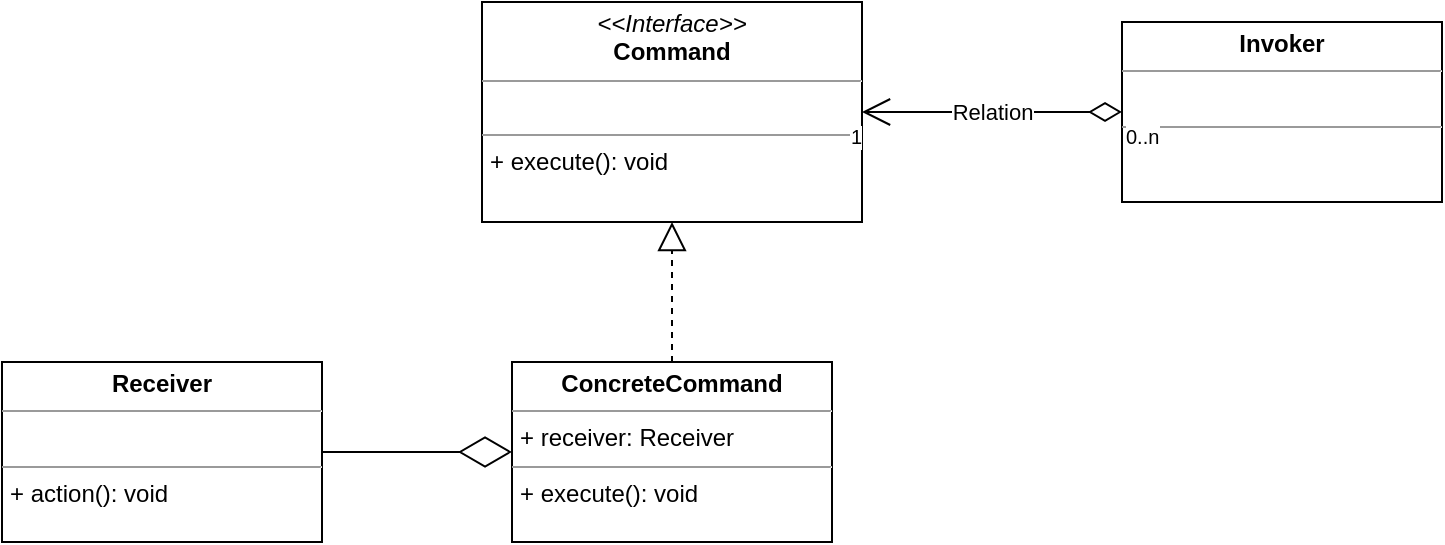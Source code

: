 <mxfile version="12.5.1" type="github">
  <diagram id="yZvIk-EH8Ej1EUAhiVC6" name="Page-1">
    <mxGraphModel dx="1186" dy="779" grid="1" gridSize="10" guides="1" tooltips="1" connect="1" arrows="1" fold="1" page="1" pageScale="1" pageWidth="850" pageHeight="1100" math="0" shadow="0">
      <root>
        <mxCell id="0"/>
        <mxCell id="1" parent="0"/>
        <mxCell id="sfI04hz0fIJnskIM5_Dg-1" value="&lt;p style=&quot;margin: 0px ; margin-top: 4px ; text-align: center&quot;&gt;&lt;i&gt;&amp;lt;&amp;lt;Interface&amp;gt;&amp;gt;&lt;/i&gt;&lt;br&gt;&lt;b&gt;Command&lt;/b&gt;&lt;/p&gt;&lt;hr size=&quot;1&quot;&gt;&lt;p style=&quot;margin: 0px ; margin-left: 4px&quot;&gt;&lt;br&gt;&lt;/p&gt;&lt;hr size=&quot;1&quot;&gt;&lt;p style=&quot;margin: 0px ; margin-left: 4px&quot;&gt;+ execute(): void&lt;br&gt;&lt;/p&gt;" style="verticalAlign=top;align=left;overflow=fill;fontSize=12;fontFamily=Helvetica;html=1;" vertex="1" parent="1">
          <mxGeometry x="290" y="40" width="190" height="110" as="geometry"/>
        </mxCell>
        <mxCell id="sfI04hz0fIJnskIM5_Dg-2" style="edgeStyle=orthogonalEdgeStyle;rounded=0;orthogonalLoop=1;jettySize=auto;html=1;exitX=0.5;exitY=1;exitDx=0;exitDy=0;" edge="1" parent="1" source="sfI04hz0fIJnskIM5_Dg-1" target="sfI04hz0fIJnskIM5_Dg-1">
          <mxGeometry relative="1" as="geometry"/>
        </mxCell>
        <mxCell id="sfI04hz0fIJnskIM5_Dg-3" value="&lt;p style=&quot;margin: 0px ; margin-top: 4px ; text-align: center&quot;&gt;&lt;b&gt;ConcreteCommand&lt;/b&gt;&lt;br&gt;&lt;/p&gt;&lt;hr size=&quot;1&quot;&gt;&lt;p style=&quot;margin: 0px ; margin-left: 4px&quot;&gt;+ receiver: Receiver&lt;/p&gt;&lt;hr size=&quot;1&quot;&gt;&lt;p style=&quot;margin: 0px ; margin-left: 4px&quot;&gt;+ execute(): void&lt;/p&gt;" style="verticalAlign=top;align=left;overflow=fill;fontSize=12;fontFamily=Helvetica;html=1;" vertex="1" parent="1">
          <mxGeometry x="305" y="220" width="160" height="90" as="geometry"/>
        </mxCell>
        <mxCell id="sfI04hz0fIJnskIM5_Dg-4" value="&lt;p style=&quot;margin: 0px ; margin-top: 4px ; text-align: center&quot;&gt;&lt;b&gt;Receiver&lt;/b&gt;&lt;/p&gt;&lt;hr size=&quot;1&quot;&gt;&lt;p style=&quot;margin: 0px ; margin-left: 4px&quot;&gt;&lt;br&gt;&lt;/p&gt;&lt;hr size=&quot;1&quot;&gt;&lt;p style=&quot;margin: 0px ; margin-left: 4px&quot;&gt;+ action(): void&lt;br&gt;&lt;/p&gt;" style="verticalAlign=top;align=left;overflow=fill;fontSize=12;fontFamily=Helvetica;html=1;" vertex="1" parent="1">
          <mxGeometry x="50" y="220" width="160" height="90" as="geometry"/>
        </mxCell>
        <mxCell id="sfI04hz0fIJnskIM5_Dg-5" value="" style="endArrow=diamondThin;endFill=0;endSize=24;html=1;entryX=0;entryY=0.5;entryDx=0;entryDy=0;exitX=1;exitY=0.5;exitDx=0;exitDy=0;" edge="1" parent="1" source="sfI04hz0fIJnskIM5_Dg-4" target="sfI04hz0fIJnskIM5_Dg-3">
          <mxGeometry width="160" relative="1" as="geometry">
            <mxPoint x="50" y="330" as="sourcePoint"/>
            <mxPoint x="210" y="330" as="targetPoint"/>
          </mxGeometry>
        </mxCell>
        <mxCell id="sfI04hz0fIJnskIM5_Dg-6" value="" style="endArrow=block;dashed=1;endFill=0;endSize=12;html=1;entryX=0.5;entryY=1;entryDx=0;entryDy=0;" edge="1" parent="1" source="sfI04hz0fIJnskIM5_Dg-3" target="sfI04hz0fIJnskIM5_Dg-1">
          <mxGeometry width="160" relative="1" as="geometry">
            <mxPoint x="50" y="330" as="sourcePoint"/>
            <mxPoint x="210" y="330" as="targetPoint"/>
          </mxGeometry>
        </mxCell>
        <mxCell id="sfI04hz0fIJnskIM5_Dg-9" value="&lt;p style=&quot;margin: 0px ; margin-top: 4px ; text-align: center&quot;&gt;&lt;b&gt;Invoker&lt;/b&gt;&lt;br&gt;&lt;/p&gt;&lt;hr size=&quot;1&quot;&gt;&lt;p style=&quot;margin: 0px ; margin-left: 4px&quot;&gt;&lt;br&gt;&lt;/p&gt;&lt;hr size=&quot;1&quot;&gt;&lt;p style=&quot;margin: 0px ; margin-left: 4px&quot;&gt;&lt;br&gt;&lt;/p&gt;" style="verticalAlign=top;align=left;overflow=fill;fontSize=12;fontFamily=Helvetica;html=1;" vertex="1" parent="1">
          <mxGeometry x="610" y="50" width="160" height="90" as="geometry"/>
        </mxCell>
        <mxCell id="sfI04hz0fIJnskIM5_Dg-10" value="Relation" style="endArrow=open;html=1;endSize=12;startArrow=diamondThin;startSize=14;startFill=0;edgeStyle=orthogonalEdgeStyle;entryX=1;entryY=0.5;entryDx=0;entryDy=0;exitX=0;exitY=0.5;exitDx=0;exitDy=0;" edge="1" parent="1" source="sfI04hz0fIJnskIM5_Dg-9" target="sfI04hz0fIJnskIM5_Dg-1">
          <mxGeometry relative="1" as="geometry">
            <mxPoint x="600" y="85" as="sourcePoint"/>
            <mxPoint x="210" y="330" as="targetPoint"/>
          </mxGeometry>
        </mxCell>
        <mxCell id="sfI04hz0fIJnskIM5_Dg-11" value="0..n" style="resizable=0;html=1;align=left;verticalAlign=top;labelBackgroundColor=#ffffff;fontSize=10;" connectable="0" vertex="1" parent="sfI04hz0fIJnskIM5_Dg-10">
          <mxGeometry x="-1" relative="1" as="geometry"/>
        </mxCell>
        <mxCell id="sfI04hz0fIJnskIM5_Dg-12" value="1" style="resizable=0;html=1;align=right;verticalAlign=top;labelBackgroundColor=#ffffff;fontSize=10;" connectable="0" vertex="1" parent="sfI04hz0fIJnskIM5_Dg-10">
          <mxGeometry x="1" relative="1" as="geometry"/>
        </mxCell>
      </root>
    </mxGraphModel>
  </diagram>
</mxfile>
